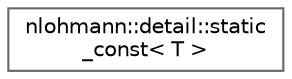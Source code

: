 digraph "类继承关系图"
{
 // LATEX_PDF_SIZE
  bgcolor="transparent";
  edge [fontname=Helvetica,fontsize=10,labelfontname=Helvetica,labelfontsize=10];
  node [fontname=Helvetica,fontsize=10,shape=box,height=0.2,width=0.4];
  rankdir="LR";
  Node0 [id="Node000000",label="nlohmann::detail::static\l_const\< T \>",height=0.2,width=0.4,color="grey40", fillcolor="white", style="filled",URL="$structnlohmann_1_1detail_1_1static__const.html",tooltip=" "];
}
